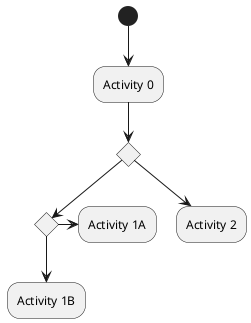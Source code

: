 {
  "sha1": "imc2pbwcctcrvhg9p2ni4u2lynhduir",
  "insertion": {
    "when": "2024-06-03T18:59:30.926Z",
    "user": "plantuml@gmail.com"
  }
}
@startuml
(*) --> "Activity 0"

if "" then
  if "" then
    -right-> "Activity 1A"
  else
    --> "Activity 1B"
  endif
else
  --> "Activity 2"
endif

@enduml
